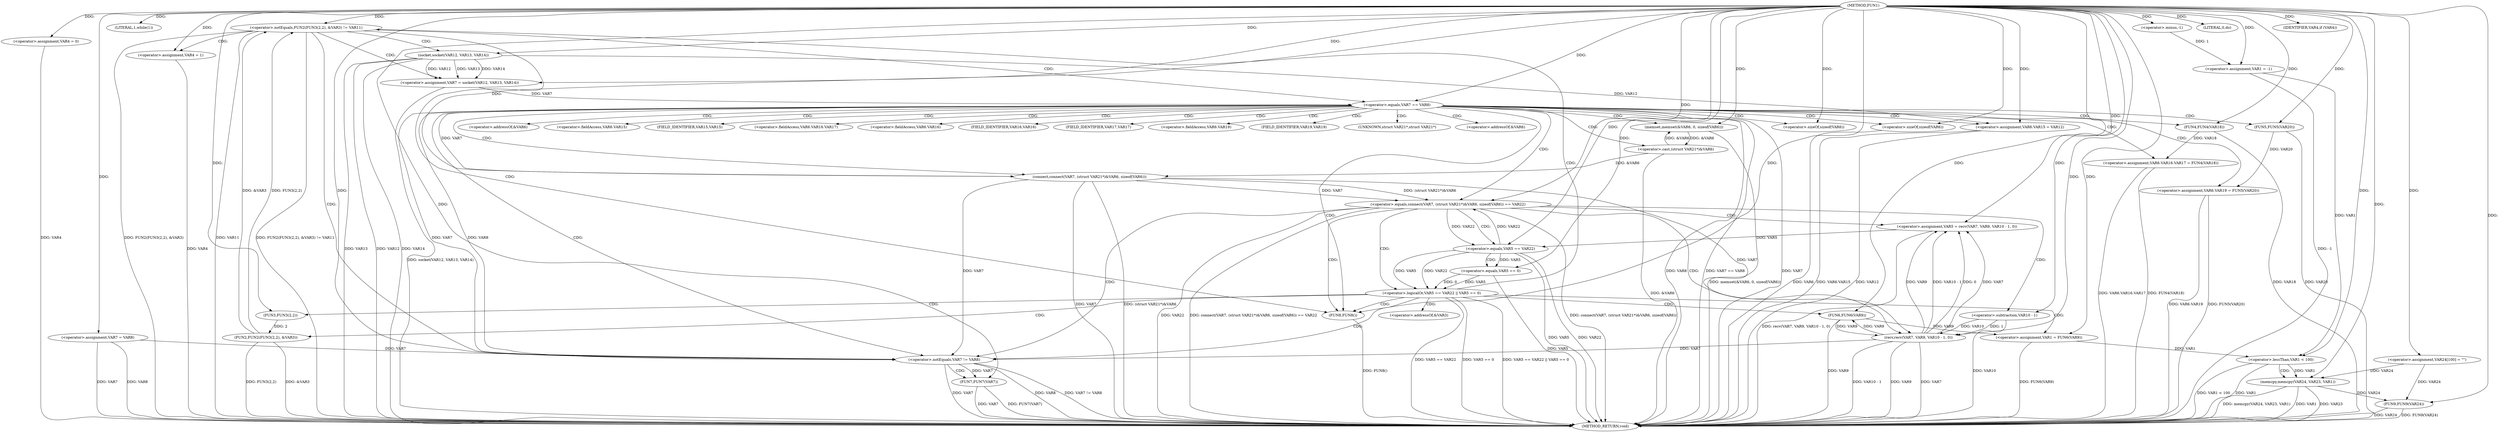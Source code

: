 digraph FUN1 {  
"1000100" [label = "(METHOD,FUN1)" ]
"1000242" [label = "(METHOD_RETURN,void)" ]
"1000103" [label = "(<operator>.assignment,VAR1 = -1)" ]
"1000105" [label = "(<operator>.minus,-1)" ]
"1000108" [label = "(LITERAL,1,while(1))" ]
"1000113" [label = "(<operator>.assignment,VAR4 = 0)" ]
"1000119" [label = "(<operator>.assignment,VAR7 = VAR8)" ]
"1000126" [label = "(<operator>.notEquals,FUN2(FUN3(2,2), &VAR3) != VAR11)" ]
"1000127" [label = "(FUN2,FUN2(FUN3(2,2), &VAR3))" ]
"1000128" [label = "(FUN3,FUN3(2,2))" ]
"1000136" [label = "(<operator>.assignment,VAR4 = 1)" ]
"1000139" [label = "(<operator>.assignment,VAR7 = socket(VAR12, VAR13, VAR14))" ]
"1000141" [label = "(socket,socket(VAR12, VAR13, VAR14))" ]
"1000146" [label = "(<operator>.equals,VAR7 == VAR8)" ]
"1000151" [label = "(memset,memset(&VAR6, 0, sizeof(VAR6)))" ]
"1000155" [label = "(<operator>.sizeOf,sizeof(VAR6))" ]
"1000157" [label = "(<operator>.assignment,VAR6.VAR15 = VAR12)" ]
"1000162" [label = "(<operator>.assignment,VAR6.VAR16.VAR17 = FUN4(VAR18))" ]
"1000168" [label = "(FUN4,FUN4(VAR18))" ]
"1000170" [label = "(<operator>.assignment,VAR6.VAR19 = FUN5(VAR20))" ]
"1000174" [label = "(FUN5,FUN5(VAR20))" ]
"1000177" [label = "(<operator>.equals,connect(VAR7, (struct VAR21*)&VAR6, sizeof(VAR6)) == VAR22)" ]
"1000178" [label = "(connect,connect(VAR7, (struct VAR21*)&VAR6, sizeof(VAR6)))" ]
"1000180" [label = "(<operator>.cast,(struct VAR21*)&VAR6)" ]
"1000184" [label = "(<operator>.sizeOf,sizeof(VAR6))" ]
"1000189" [label = "(<operator>.assignment,VAR5 = recv(VAR7, VAR9, VAR10 - 1, 0))" ]
"1000191" [label = "(recv,recv(VAR7, VAR9, VAR10 - 1, 0))" ]
"1000194" [label = "(<operator>.subtraction,VAR10 - 1)" ]
"1000199" [label = "(<operator>.logicalOr,VAR5 == VAR22 || VAR5 == 0)" ]
"1000200" [label = "(<operator>.equals,VAR5 == VAR22)" ]
"1000203" [label = "(<operator>.equals,VAR5 == 0)" ]
"1000208" [label = "(<operator>.assignment,VAR1 = FUN6(VAR9))" ]
"1000210" [label = "(FUN6,FUN6(VAR9))" ]
"1000212" [label = "(LITERAL,0,do)" ]
"1000214" [label = "(<operator>.notEquals,VAR7 != VAR8)" ]
"1000218" [label = "(FUN7,FUN7(VAR7))" ]
"1000221" [label = "(IDENTIFIER,VAR4,if (VAR4))" ]
"1000223" [label = "(FUN8,FUN8())" ]
"1000228" [label = "(<operator>.assignment,VAR24[100] = \"\")" ]
"1000232" [label = "(<operator>.lessThan,VAR1 < 100)" ]
"1000236" [label = "(memcpy,memcpy(VAR24, VAR23, VAR1))" ]
"1000240" [label = "(FUN9,FUN9(VAR24))" ]
"1000131" [label = "(<operator>.addressOf,&VAR3)" ]
"1000152" [label = "(<operator>.addressOf,&VAR6)" ]
"1000158" [label = "(<operator>.fieldAccess,VAR6.VAR15)" ]
"1000160" [label = "(FIELD_IDENTIFIER,VAR15,VAR15)" ]
"1000163" [label = "(<operator>.fieldAccess,VAR6.VAR16.VAR17)" ]
"1000164" [label = "(<operator>.fieldAccess,VAR6.VAR16)" ]
"1000166" [label = "(FIELD_IDENTIFIER,VAR16,VAR16)" ]
"1000167" [label = "(FIELD_IDENTIFIER,VAR17,VAR17)" ]
"1000171" [label = "(<operator>.fieldAccess,VAR6.VAR19)" ]
"1000173" [label = "(FIELD_IDENTIFIER,VAR19,VAR19)" ]
"1000181" [label = "(UNKNOWN,struct VAR21*,struct VAR21*)" ]
"1000182" [label = "(<operator>.addressOf,&VAR6)" ]
  "1000141" -> "1000242"  [ label = "DDG: VAR12"] 
  "1000223" -> "1000242"  [ label = "DDG: FUN8()"] 
  "1000184" -> "1000242"  [ label = "DDG: VAR6"] 
  "1000168" -> "1000242"  [ label = "DDG: VAR18"] 
  "1000178" -> "1000242"  [ label = "DDG: VAR7"] 
  "1000126" -> "1000242"  [ label = "DDG: FUN2(FUN3(2,2), &VAR3)"] 
  "1000126" -> "1000242"  [ label = "DDG: VAR11"] 
  "1000127" -> "1000242"  [ label = "DDG: FUN3(2,2)"] 
  "1000180" -> "1000242"  [ label = "DDG: &VAR6"] 
  "1000177" -> "1000242"  [ label = "DDG: connect(VAR7, (struct VAR21*)&VAR6, sizeof(VAR6))"] 
  "1000162" -> "1000242"  [ label = "DDG: FUN4(VAR18)"] 
  "1000177" -> "1000242"  [ label = "DDG: VAR22"] 
  "1000126" -> "1000242"  [ label = "DDG: FUN2(FUN3(2,2), &VAR3) != VAR11"] 
  "1000191" -> "1000242"  [ label = "DDG: VAR10 - 1"] 
  "1000200" -> "1000242"  [ label = "DDG: VAR5"] 
  "1000208" -> "1000242"  [ label = "DDG: FUN6(VAR9)"] 
  "1000236" -> "1000242"  [ label = "DDG: memcpy(VAR24, VAR23, VAR1)"] 
  "1000151" -> "1000242"  [ label = "DDG: memset(&VAR6, 0, sizeof(VAR6))"] 
  "1000236" -> "1000242"  [ label = "DDG: VAR1"] 
  "1000232" -> "1000242"  [ label = "DDG: VAR1"] 
  "1000199" -> "1000242"  [ label = "DDG: VAR5 == VAR22"] 
  "1000214" -> "1000242"  [ label = "DDG: VAR8"] 
  "1000103" -> "1000242"  [ label = "DDG: -1"] 
  "1000218" -> "1000242"  [ label = "DDG: VAR7"] 
  "1000240" -> "1000242"  [ label = "DDG: FUN9(VAR24)"] 
  "1000214" -> "1000242"  [ label = "DDG: VAR7 != VAR8"] 
  "1000236" -> "1000242"  [ label = "DDG: VAR23"] 
  "1000113" -> "1000242"  [ label = "DDG: VAR4"] 
  "1000139" -> "1000242"  [ label = "DDG: socket(VAR12, VAR13, VAR14)"] 
  "1000194" -> "1000242"  [ label = "DDG: VAR10"] 
  "1000141" -> "1000242"  [ label = "DDG: VAR14"] 
  "1000157" -> "1000242"  [ label = "DDG: VAR6.VAR15"] 
  "1000189" -> "1000242"  [ label = "DDG: recv(VAR7, VAR9, VAR10 - 1, 0)"] 
  "1000119" -> "1000242"  [ label = "DDG: VAR8"] 
  "1000178" -> "1000242"  [ label = "DDG: (struct VAR21*)&VAR6"] 
  "1000218" -> "1000242"  [ label = "DDG: FUN7(VAR7)"] 
  "1000199" -> "1000242"  [ label = "DDG: VAR5 == 0"] 
  "1000146" -> "1000242"  [ label = "DDG: VAR8"] 
  "1000199" -> "1000242"  [ label = "DDG: VAR5 == VAR22 || VAR5 == 0"] 
  "1000232" -> "1000242"  [ label = "DDG: VAR1 < 100"] 
  "1000191" -> "1000242"  [ label = "DDG: VAR9"] 
  "1000210" -> "1000242"  [ label = "DDG: VAR9"] 
  "1000119" -> "1000242"  [ label = "DDG: VAR7"] 
  "1000141" -> "1000242"  [ label = "DDG: VAR13"] 
  "1000170" -> "1000242"  [ label = "DDG: VAR6.VAR19"] 
  "1000214" -> "1000242"  [ label = "DDG: VAR7"] 
  "1000177" -> "1000242"  [ label = "DDG: connect(VAR7, (struct VAR21*)&VAR6, sizeof(VAR6)) == VAR22"] 
  "1000162" -> "1000242"  [ label = "DDG: VAR6.VAR16.VAR17"] 
  "1000146" -> "1000242"  [ label = "DDG: VAR7 == VAR8"] 
  "1000240" -> "1000242"  [ label = "DDG: VAR24"] 
  "1000146" -> "1000242"  [ label = "DDG: VAR7"] 
  "1000157" -> "1000242"  [ label = "DDG: VAR12"] 
  "1000191" -> "1000242"  [ label = "DDG: VAR7"] 
  "1000170" -> "1000242"  [ label = "DDG: FUN5(VAR20)"] 
  "1000136" -> "1000242"  [ label = "DDG: VAR4"] 
  "1000174" -> "1000242"  [ label = "DDG: VAR20"] 
  "1000203" -> "1000242"  [ label = "DDG: VAR5"] 
  "1000127" -> "1000242"  [ label = "DDG: &VAR3"] 
  "1000200" -> "1000242"  [ label = "DDG: VAR22"] 
  "1000105" -> "1000103"  [ label = "DDG: 1"] 
  "1000100" -> "1000103"  [ label = "DDG: "] 
  "1000100" -> "1000105"  [ label = "DDG: "] 
  "1000100" -> "1000108"  [ label = "DDG: "] 
  "1000100" -> "1000113"  [ label = "DDG: "] 
  "1000100" -> "1000119"  [ label = "DDG: "] 
  "1000127" -> "1000126"  [ label = "DDG: FUN3(2,2)"] 
  "1000127" -> "1000126"  [ label = "DDG: &VAR3"] 
  "1000128" -> "1000127"  [ label = "DDG: 2"] 
  "1000100" -> "1000128"  [ label = "DDG: "] 
  "1000100" -> "1000126"  [ label = "DDG: "] 
  "1000100" -> "1000136"  [ label = "DDG: "] 
  "1000141" -> "1000139"  [ label = "DDG: VAR12"] 
  "1000141" -> "1000139"  [ label = "DDG: VAR13"] 
  "1000141" -> "1000139"  [ label = "DDG: VAR14"] 
  "1000100" -> "1000139"  [ label = "DDG: "] 
  "1000100" -> "1000141"  [ label = "DDG: "] 
  "1000139" -> "1000146"  [ label = "DDG: VAR7"] 
  "1000100" -> "1000146"  [ label = "DDG: "] 
  "1000180" -> "1000151"  [ label = "DDG: &VAR6"] 
  "1000100" -> "1000151"  [ label = "DDG: "] 
  "1000100" -> "1000155"  [ label = "DDG: "] 
  "1000141" -> "1000157"  [ label = "DDG: VAR12"] 
  "1000100" -> "1000157"  [ label = "DDG: "] 
  "1000168" -> "1000162"  [ label = "DDG: VAR18"] 
  "1000100" -> "1000168"  [ label = "DDG: "] 
  "1000174" -> "1000170"  [ label = "DDG: VAR20"] 
  "1000100" -> "1000174"  [ label = "DDG: "] 
  "1000178" -> "1000177"  [ label = "DDG: VAR7"] 
  "1000178" -> "1000177"  [ label = "DDG: (struct VAR21*)&VAR6"] 
  "1000146" -> "1000178"  [ label = "DDG: VAR7"] 
  "1000100" -> "1000178"  [ label = "DDG: "] 
  "1000180" -> "1000178"  [ label = "DDG: &VAR6"] 
  "1000151" -> "1000180"  [ label = "DDG: &VAR6"] 
  "1000100" -> "1000184"  [ label = "DDG: "] 
  "1000200" -> "1000177"  [ label = "DDG: VAR22"] 
  "1000100" -> "1000177"  [ label = "DDG: "] 
  "1000191" -> "1000189"  [ label = "DDG: VAR7"] 
  "1000191" -> "1000189"  [ label = "DDG: VAR9"] 
  "1000191" -> "1000189"  [ label = "DDG: VAR10 - 1"] 
  "1000191" -> "1000189"  [ label = "DDG: 0"] 
  "1000100" -> "1000189"  [ label = "DDG: "] 
  "1000178" -> "1000191"  [ label = "DDG: VAR7"] 
  "1000100" -> "1000191"  [ label = "DDG: "] 
  "1000210" -> "1000191"  [ label = "DDG: VAR9"] 
  "1000194" -> "1000191"  [ label = "DDG: VAR10"] 
  "1000194" -> "1000191"  [ label = "DDG: 1"] 
  "1000100" -> "1000194"  [ label = "DDG: "] 
  "1000200" -> "1000199"  [ label = "DDG: VAR5"] 
  "1000200" -> "1000199"  [ label = "DDG: VAR22"] 
  "1000189" -> "1000200"  [ label = "DDG: VAR5"] 
  "1000100" -> "1000200"  [ label = "DDG: "] 
  "1000177" -> "1000200"  [ label = "DDG: VAR22"] 
  "1000203" -> "1000199"  [ label = "DDG: VAR5"] 
  "1000203" -> "1000199"  [ label = "DDG: 0"] 
  "1000200" -> "1000203"  [ label = "DDG: VAR5"] 
  "1000100" -> "1000203"  [ label = "DDG: "] 
  "1000210" -> "1000208"  [ label = "DDG: VAR9"] 
  "1000100" -> "1000208"  [ label = "DDG: "] 
  "1000191" -> "1000210"  [ label = "DDG: VAR9"] 
  "1000100" -> "1000210"  [ label = "DDG: "] 
  "1000100" -> "1000212"  [ label = "DDG: "] 
  "1000178" -> "1000214"  [ label = "DDG: VAR7"] 
  "1000119" -> "1000214"  [ label = "DDG: VAR7"] 
  "1000146" -> "1000214"  [ label = "DDG: VAR7"] 
  "1000191" -> "1000214"  [ label = "DDG: VAR7"] 
  "1000100" -> "1000214"  [ label = "DDG: "] 
  "1000146" -> "1000214"  [ label = "DDG: VAR8"] 
  "1000214" -> "1000218"  [ label = "DDG: VAR7"] 
  "1000100" -> "1000218"  [ label = "DDG: "] 
  "1000100" -> "1000221"  [ label = "DDG: "] 
  "1000100" -> "1000223"  [ label = "DDG: "] 
  "1000100" -> "1000228"  [ label = "DDG: "] 
  "1000208" -> "1000232"  [ label = "DDG: VAR1"] 
  "1000103" -> "1000232"  [ label = "DDG: VAR1"] 
  "1000100" -> "1000232"  [ label = "DDG: "] 
  "1000228" -> "1000236"  [ label = "DDG: VAR24"] 
  "1000100" -> "1000236"  [ label = "DDG: "] 
  "1000232" -> "1000236"  [ label = "DDG: VAR1"] 
  "1000236" -> "1000240"  [ label = "DDG: VAR24"] 
  "1000228" -> "1000240"  [ label = "DDG: VAR24"] 
  "1000100" -> "1000240"  [ label = "DDG: "] 
  "1000126" -> "1000141"  [ label = "CDG: "] 
  "1000126" -> "1000139"  [ label = "CDG: "] 
  "1000126" -> "1000146"  [ label = "CDG: "] 
  "1000126" -> "1000136"  [ label = "CDG: "] 
  "1000126" -> "1000214"  [ label = "CDG: "] 
  "1000126" -> "1000223"  [ label = "CDG: "] 
  "1000146" -> "1000164"  [ label = "CDG: "] 
  "1000146" -> "1000174"  [ label = "CDG: "] 
  "1000146" -> "1000182"  [ label = "CDG: "] 
  "1000146" -> "1000166"  [ label = "CDG: "] 
  "1000146" -> "1000180"  [ label = "CDG: "] 
  "1000146" -> "1000157"  [ label = "CDG: "] 
  "1000146" -> "1000167"  [ label = "CDG: "] 
  "1000146" -> "1000151"  [ label = "CDG: "] 
  "1000146" -> "1000160"  [ label = "CDG: "] 
  "1000146" -> "1000152"  [ label = "CDG: "] 
  "1000146" -> "1000163"  [ label = "CDG: "] 
  "1000146" -> "1000168"  [ label = "CDG: "] 
  "1000146" -> "1000178"  [ label = "CDG: "] 
  "1000146" -> "1000173"  [ label = "CDG: "] 
  "1000146" -> "1000158"  [ label = "CDG: "] 
  "1000146" -> "1000155"  [ label = "CDG: "] 
  "1000146" -> "1000170"  [ label = "CDG: "] 
  "1000146" -> "1000171"  [ label = "CDG: "] 
  "1000146" -> "1000184"  [ label = "CDG: "] 
  "1000146" -> "1000177"  [ label = "CDG: "] 
  "1000146" -> "1000162"  [ label = "CDG: "] 
  "1000146" -> "1000181"  [ label = "CDG: "] 
  "1000146" -> "1000214"  [ label = "CDG: "] 
  "1000146" -> "1000223"  [ label = "CDG: "] 
  "1000177" -> "1000200"  [ label = "CDG: "] 
  "1000177" -> "1000191"  [ label = "CDG: "] 
  "1000177" -> "1000199"  [ label = "CDG: "] 
  "1000177" -> "1000194"  [ label = "CDG: "] 
  "1000177" -> "1000189"  [ label = "CDG: "] 
  "1000177" -> "1000214"  [ label = "CDG: "] 
  "1000177" -> "1000223"  [ label = "CDG: "] 
  "1000199" -> "1000208"  [ label = "CDG: "] 
  "1000199" -> "1000210"  [ label = "CDG: "] 
  "1000199" -> "1000127"  [ label = "CDG: "] 
  "1000199" -> "1000128"  [ label = "CDG: "] 
  "1000199" -> "1000214"  [ label = "CDG: "] 
  "1000199" -> "1000126"  [ label = "CDG: "] 
  "1000199" -> "1000131"  [ label = "CDG: "] 
  "1000199" -> "1000223"  [ label = "CDG: "] 
  "1000200" -> "1000203"  [ label = "CDG: "] 
  "1000214" -> "1000218"  [ label = "CDG: "] 
  "1000232" -> "1000236"  [ label = "CDG: "] 
}
